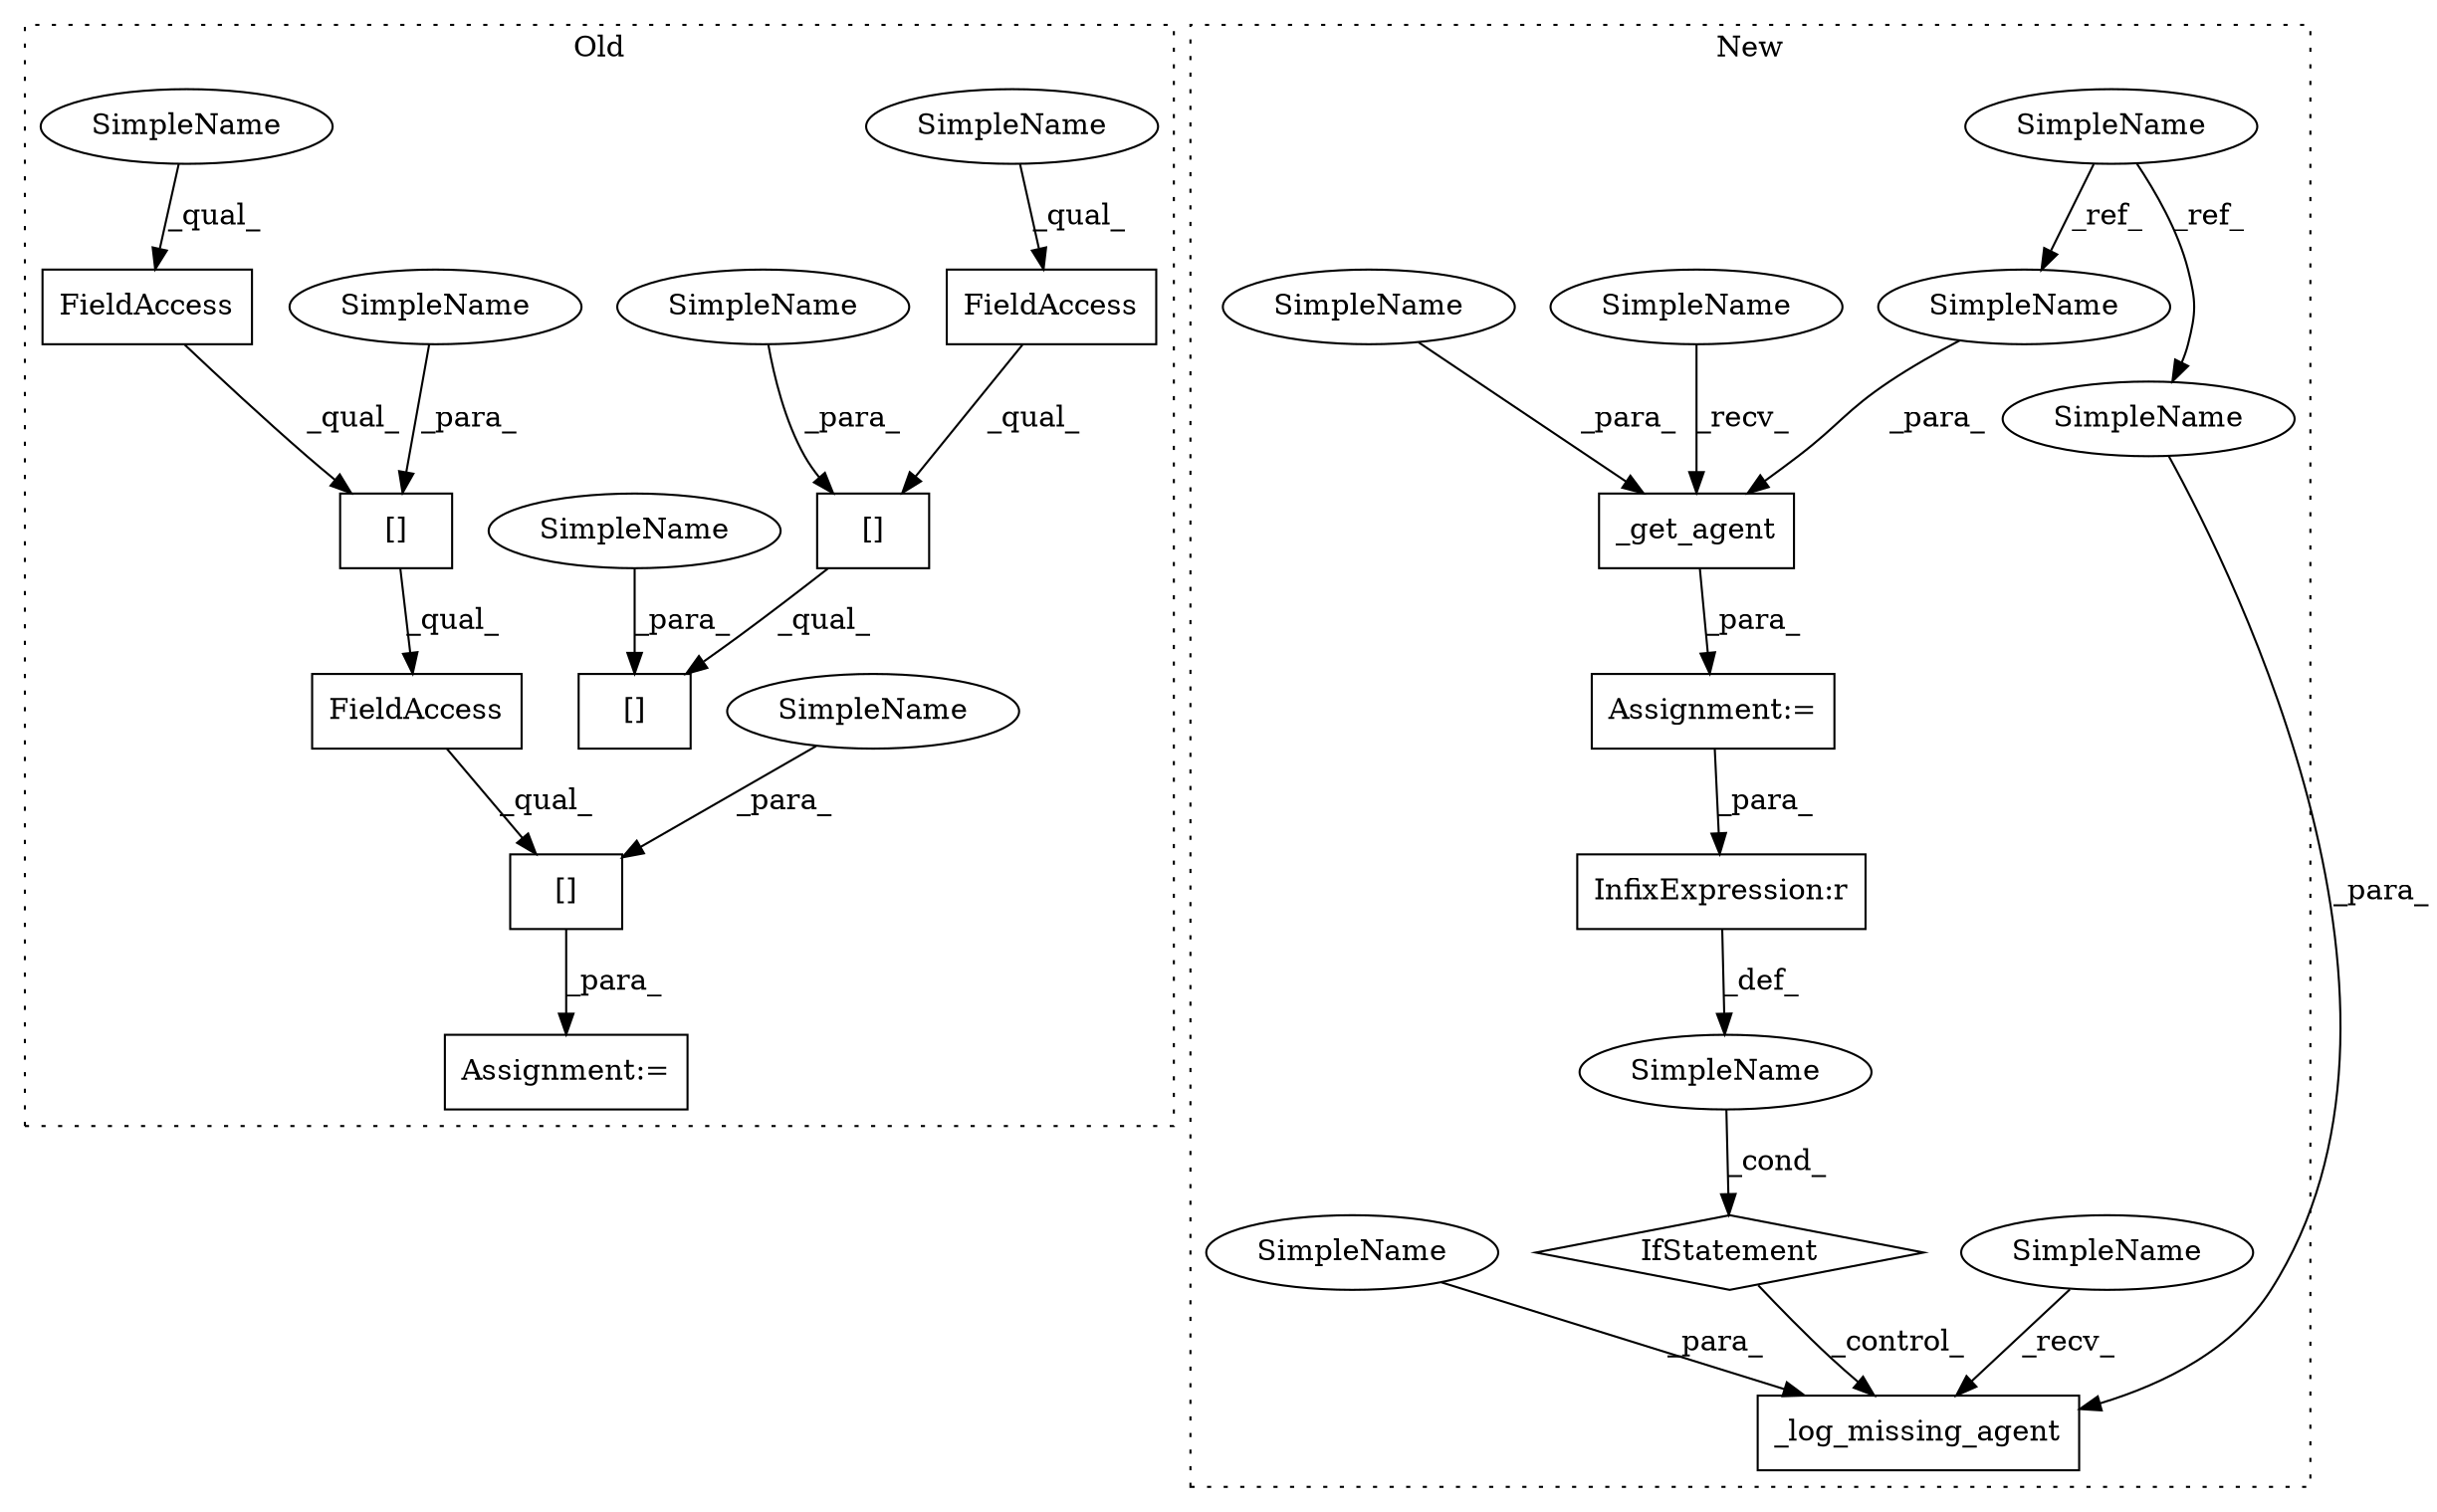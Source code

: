 digraph G {
subgraph cluster0 {
1 [label="[]" a="2" s="10727,10754" l="18,1" shape="box"];
5 [label="[]" a="2" s="10825,10852" l="18,1" shape="box"];
7 [label="FieldAccess" a="22" s="10727" l="40" shape="box"];
8 [label="[]" a="2" s="10825,10867" l="29,1" shape="box"];
9 [label="FieldAccess" a="22" s="10825" l="17" shape="box"];
10 [label="FieldAccess" a="22" s="10727" l="17" shape="box"];
14 [label="[]" a="2" s="10727,10781" l="41,1" shape="box"];
15 [label="Assignment:=" a="7" s="10726" l="1" shape="box"];
16 [label="SimpleName" a="42" s="10825" l="4" shape="ellipse"];
17 [label="SimpleName" a="42" s="10727" l="4" shape="ellipse"];
20 [label="SimpleName" a="42" s="10768" l="13" shape="ellipse"];
21 [label="SimpleName" a="42" s="10854" l="13" shape="ellipse"];
26 [label="SimpleName" a="42" s="10745" l="9" shape="ellipse"];
27 [label="SimpleName" a="42" s="10843" l="9" shape="ellipse"];
label = "Old";
style="dotted";
}
subgraph cluster1 {
2 [label="_log_missing_agent" a="32" s="9489,9531" l="19,1" shape="box"];
3 [label="_get_agent" a="32" s="9416,9450" l="11,1" shape="box"];
4 [label="SimpleName" a="42" s="9280" l="9" shape="ellipse"];
6 [label="InfixExpression:r" a="27" s="9466" l="4" shape="box"];
11 [label="SimpleName" a="42" s="" l="" shape="ellipse"];
12 [label="IfStatement" a="25" s="9457,9474" l="4,2" shape="diamond"];
13 [label="Assignment:=" a="7" s="9410" l="1" shape="box"];
18 [label="SimpleName" a="42" s="9427" l="9" shape="ellipse"];
19 [label="SimpleName" a="42" s="9508" l="9" shape="ellipse"];
22 [label="SimpleName" a="42" s="9484" l="4" shape="ellipse"];
23 [label="SimpleName" a="42" s="9411" l="4" shape="ellipse"];
24 [label="SimpleName" a="42" s="9437" l="13" shape="ellipse"];
25 [label="SimpleName" a="42" s="9518" l="13" shape="ellipse"];
label = "New";
style="dotted";
}
1 -> 7 [label="_qual_"];
3 -> 13 [label="_para_"];
4 -> 18 [label="_ref_"];
4 -> 19 [label="_ref_"];
5 -> 8 [label="_qual_"];
6 -> 11 [label="_def_"];
7 -> 14 [label="_qual_"];
9 -> 5 [label="_qual_"];
10 -> 1 [label="_qual_"];
11 -> 12 [label="_cond_"];
12 -> 2 [label="_control_"];
13 -> 6 [label="_para_"];
14 -> 15 [label="_para_"];
16 -> 9 [label="_qual_"];
17 -> 10 [label="_qual_"];
18 -> 3 [label="_para_"];
19 -> 2 [label="_para_"];
20 -> 14 [label="_para_"];
21 -> 8 [label="_para_"];
22 -> 2 [label="_recv_"];
23 -> 3 [label="_recv_"];
24 -> 3 [label="_para_"];
25 -> 2 [label="_para_"];
26 -> 1 [label="_para_"];
27 -> 5 [label="_para_"];
}